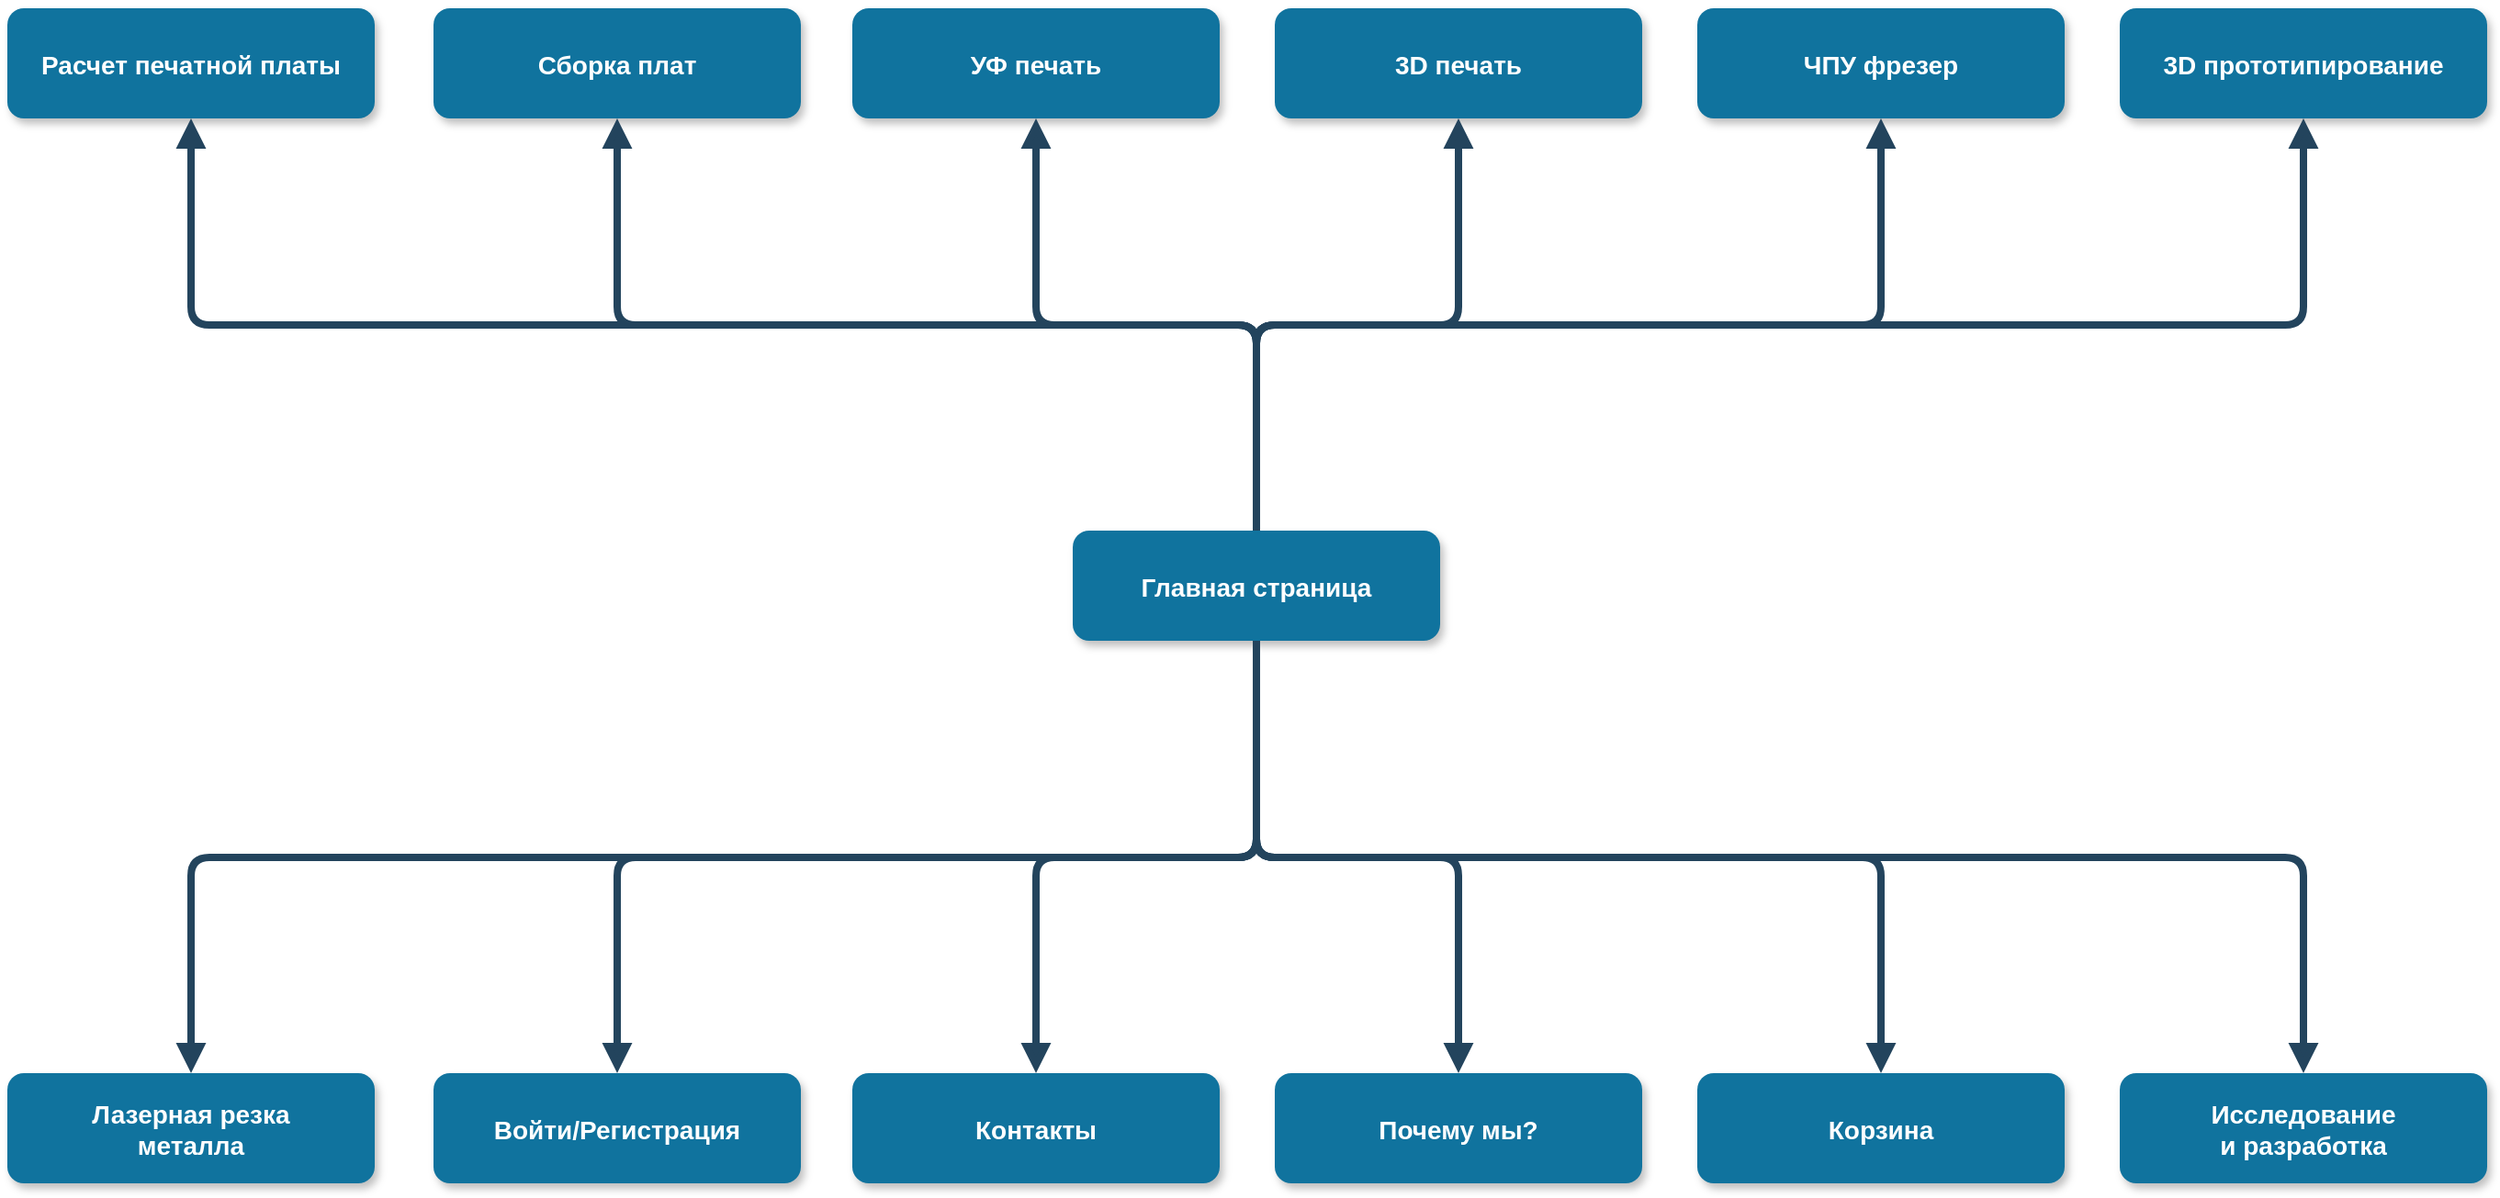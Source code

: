 <mxfile version="20.3.0" type="github">
  <diagram name="Page-1" id="97916047-d0de-89f5-080d-49f4d83e522f">
    <mxGraphModel dx="1943" dy="1066" grid="1" gridSize="10" guides="1" tooltips="1" connect="1" arrows="1" fold="1" page="1" pageScale="1.5" pageWidth="4681" pageHeight="3300" background="none" math="0" shadow="0">
      <root>
        <mxCell id="0" />
        <mxCell id="1" parent="0" />
        <mxCell id="2" value="Главная страница" style="rounded=1;fillColor=#10739E;strokeColor=none;shadow=1;gradientColor=none;fontStyle=1;fontColor=#FFFFFF;fontSize=14;" parent="1" vertex="1">
          <mxGeometry x="2630" y="1510" width="200" height="60" as="geometry" />
        </mxCell>
        <mxCell id="4" value="Войти/Регистрация" style="rounded=1;fillColor=#10739E;strokeColor=none;shadow=1;gradientColor=none;fontStyle=1;fontColor=#FFFFFF;fontSize=14;" parent="1" vertex="1">
          <mxGeometry x="2282" y="1805.5" width="200" height="60" as="geometry" />
        </mxCell>
        <mxCell id="5" value="Контакты" style="rounded=1;fillColor=#10739E;strokeColor=none;shadow=1;gradientColor=none;fontStyle=1;fontColor=#FFFFFF;fontSize=14;" parent="1" vertex="1">
          <mxGeometry x="2510" y="1805.5" width="200" height="60" as="geometry" />
        </mxCell>
        <mxCell id="6" value="Почему мы?" style="rounded=1;fillColor=#10739E;strokeColor=none;shadow=1;gradientColor=none;fontStyle=1;fontColor=#FFFFFF;fontSize=14;" parent="1" vertex="1">
          <mxGeometry x="2740" y="1805.5" width="200" height="60" as="geometry" />
        </mxCell>
        <mxCell id="30" value="" style="edgeStyle=elbowEdgeStyle;elbow=vertical;strokeWidth=4;endArrow=block;endFill=1;fontStyle=1;strokeColor=#23445D;exitX=0.5;exitY=1;exitDx=0;exitDy=0;" parent="1" source="2" target="5" edge="1">
          <mxGeometry x="2002" y="1405.5" width="100" height="100" as="geometry">
            <mxPoint x="2752.0" y="1645.5" as="sourcePoint" />
            <mxPoint x="2102" y="1405.5" as="targetPoint" />
          </mxGeometry>
        </mxCell>
        <mxCell id="31" value="" style="edgeStyle=elbowEdgeStyle;elbow=vertical;strokeWidth=4;endArrow=block;endFill=1;fontStyle=1;strokeColor=#23445D;exitX=0.5;exitY=1;exitDx=0;exitDy=0;" parent="1" source="2" target="4" edge="1">
          <mxGeometry x="2002" y="1405.5" width="100" height="100" as="geometry">
            <mxPoint x="2752.0" y="1645.5" as="sourcePoint" />
            <mxPoint x="2102" y="1405.5" as="targetPoint" />
          </mxGeometry>
        </mxCell>
        <mxCell id="32" value="" style="edgeStyle=elbowEdgeStyle;elbow=vertical;strokeWidth=4;endArrow=block;endFill=1;fontStyle=1;strokeColor=#23445D;exitX=0.5;exitY=1;exitDx=0;exitDy=0;" parent="1" source="2" target="6" edge="1">
          <mxGeometry x="2002" y="1405.5" width="100" height="100" as="geometry">
            <mxPoint x="2752.0" y="1645.5" as="sourcePoint" />
            <mxPoint x="2102" y="1405.5" as="targetPoint" />
          </mxGeometry>
        </mxCell>
        <mxCell id="a5nXKRKM5By3hz5gbfIK-55" value="Корзина" style="rounded=1;fillColor=#10739E;strokeColor=none;shadow=1;gradientColor=none;fontStyle=1;fontColor=#FFFFFF;fontSize=14;" vertex="1" parent="1">
          <mxGeometry x="2970" y="1805.5" width="200" height="60" as="geometry" />
        </mxCell>
        <mxCell id="a5nXKRKM5By3hz5gbfIK-56" value="" style="edgeStyle=elbowEdgeStyle;elbow=vertical;strokeWidth=4;endArrow=block;endFill=1;fontStyle=1;strokeColor=#23445D;exitX=0.5;exitY=1;exitDx=0;exitDy=0;entryX=0.5;entryY=0;entryDx=0;entryDy=0;" edge="1" parent="1" source="2" target="a5nXKRKM5By3hz5gbfIK-55">
          <mxGeometry x="2202" y="1385.5" width="100" height="100" as="geometry">
            <mxPoint x="2970.0" y="1550" as="sourcePoint" />
            <mxPoint x="3040" y="1675.5" as="targetPoint" />
          </mxGeometry>
        </mxCell>
        <mxCell id="a5nXKRKM5By3hz5gbfIK-57" value="Исследование&#xa;и разработка" style="rounded=1;fillColor=#10739E;strokeColor=none;shadow=1;gradientColor=none;fontStyle=1;fontColor=#FFFFFF;fontSize=14;" vertex="1" parent="1">
          <mxGeometry x="3200" y="1805.5" width="200" height="60" as="geometry" />
        </mxCell>
        <mxCell id="a5nXKRKM5By3hz5gbfIK-58" value="Лазерная резка&#xa;металла" style="rounded=1;fillColor=#10739E;strokeColor=none;shadow=1;gradientColor=none;fontStyle=1;fontColor=#FFFFFF;fontSize=14;" vertex="1" parent="1">
          <mxGeometry x="2050" y="1805.5" width="200" height="60" as="geometry" />
        </mxCell>
        <mxCell id="a5nXKRKM5By3hz5gbfIK-62" value="" style="edgeStyle=elbowEdgeStyle;elbow=vertical;strokeWidth=4;endArrow=block;endFill=1;fontStyle=1;strokeColor=#23445D;exitX=0.5;exitY=1;exitDx=0;exitDy=0;entryX=0.5;entryY=0;entryDx=0;entryDy=0;" edge="1" parent="1" source="2" target="a5nXKRKM5By3hz5gbfIK-57">
          <mxGeometry x="2352" y="1365.5" width="100" height="100" as="geometry">
            <mxPoint x="2880" y="1550" as="sourcePoint" />
            <mxPoint x="3220" y="1675.5" as="targetPoint" />
          </mxGeometry>
        </mxCell>
        <mxCell id="a5nXKRKM5By3hz5gbfIK-63" value="" style="edgeStyle=elbowEdgeStyle;elbow=vertical;strokeWidth=4;endArrow=block;endFill=1;fontStyle=1;strokeColor=#23445D;exitX=0.5;exitY=1;exitDx=0;exitDy=0;entryX=0.5;entryY=0;entryDx=0;entryDy=0;" edge="1" parent="1" source="2" target="a5nXKRKM5By3hz5gbfIK-58">
          <mxGeometry x="1872" y="1405.5" width="100" height="100" as="geometry">
            <mxPoint x="2600" y="1570" as="sourcePoint" />
            <mxPoint x="2252" y="1695.5" as="targetPoint" />
          </mxGeometry>
        </mxCell>
        <mxCell id="a5nXKRKM5By3hz5gbfIK-64" value="Сборка плат" style="rounded=1;fillColor=#10739E;strokeColor=none;shadow=1;gradientColor=none;fontStyle=1;fontColor=#FFFFFF;fontSize=14;" vertex="1" parent="1">
          <mxGeometry x="2282" y="1225.5" width="200" height="60" as="geometry" />
        </mxCell>
        <mxCell id="a5nXKRKM5By3hz5gbfIK-65" value="УФ печать" style="rounded=1;fillColor=#10739E;strokeColor=none;shadow=1;gradientColor=none;fontStyle=1;fontColor=#FFFFFF;fontSize=14;" vertex="1" parent="1">
          <mxGeometry x="2510" y="1225.5" width="200" height="60" as="geometry" />
        </mxCell>
        <mxCell id="a5nXKRKM5By3hz5gbfIK-66" value="3D печать" style="rounded=1;fillColor=#10739E;strokeColor=none;shadow=1;gradientColor=none;fontStyle=1;fontColor=#FFFFFF;fontSize=14;" vertex="1" parent="1">
          <mxGeometry x="2740" y="1225.5" width="200" height="60" as="geometry" />
        </mxCell>
        <mxCell id="a5nXKRKM5By3hz5gbfIK-67" value="" style="edgeStyle=elbowEdgeStyle;elbow=vertical;strokeWidth=4;endArrow=block;endFill=1;fontStyle=1;strokeColor=#23445D;" edge="1" parent="1" target="a5nXKRKM5By3hz5gbfIK-65">
          <mxGeometry x="2002" y="1095.5" width="100" height="100" as="geometry">
            <mxPoint x="2730" y="1510" as="sourcePoint" />
            <mxPoint x="2102" y="1095.5" as="targetPoint" />
          </mxGeometry>
        </mxCell>
        <mxCell id="a5nXKRKM5By3hz5gbfIK-68" value="" style="edgeStyle=elbowEdgeStyle;elbow=vertical;strokeWidth=4;endArrow=block;endFill=1;fontStyle=1;strokeColor=#23445D;exitX=0.5;exitY=0;exitDx=0;exitDy=0;" edge="1" parent="1" target="a5nXKRKM5By3hz5gbfIK-64" source="2">
          <mxGeometry x="2002" y="1095.5" width="100" height="100" as="geometry">
            <mxPoint x="2540" y="1490" as="sourcePoint" />
            <mxPoint x="2102" y="1095.5" as="targetPoint" />
          </mxGeometry>
        </mxCell>
        <mxCell id="a5nXKRKM5By3hz5gbfIK-69" value="" style="edgeStyle=elbowEdgeStyle;elbow=vertical;strokeWidth=4;endArrow=block;endFill=1;fontStyle=1;strokeColor=#23445D;entryX=0.5;entryY=1;entryDx=0;entryDy=0;exitX=0.5;exitY=0;exitDx=0;exitDy=0;" edge="1" parent="1" target="a5nXKRKM5By3hz5gbfIK-66" source="2">
          <mxGeometry x="2002" y="1095.5" width="100" height="100" as="geometry">
            <mxPoint x="2730" y="1500" as="sourcePoint" />
            <mxPoint x="2860" y="1370" as="targetPoint" />
          </mxGeometry>
        </mxCell>
        <mxCell id="a5nXKRKM5By3hz5gbfIK-70" value="ЧПУ фрезер" style="rounded=1;fillColor=#10739E;strokeColor=none;shadow=1;gradientColor=none;fontStyle=1;fontColor=#FFFFFF;fontSize=14;" vertex="1" parent="1">
          <mxGeometry x="2970" y="1225.5" width="200" height="60" as="geometry" />
        </mxCell>
        <mxCell id="a5nXKRKM5By3hz5gbfIK-71" value="" style="edgeStyle=elbowEdgeStyle;elbow=vertical;strokeWidth=4;endArrow=block;endFill=1;fontStyle=1;strokeColor=#23445D;exitX=0.5;exitY=0;exitDx=0;exitDy=0;entryX=0.5;entryY=1;entryDx=0;entryDy=0;" edge="1" parent="1" target="a5nXKRKM5By3hz5gbfIK-70" source="2">
          <mxGeometry x="2202" y="1075.5" width="100" height="100" as="geometry">
            <mxPoint x="2730" y="1260" as="sourcePoint" />
            <mxPoint x="3070" y="1440" as="targetPoint" />
          </mxGeometry>
        </mxCell>
        <mxCell id="a5nXKRKM5By3hz5gbfIK-72" value="3D прототипирование" style="rounded=1;fillColor=#10739E;strokeColor=none;shadow=1;gradientColor=none;fontStyle=1;fontColor=#FFFFFF;fontSize=14;" vertex="1" parent="1">
          <mxGeometry x="3200" y="1225.5" width="200" height="60" as="geometry" />
        </mxCell>
        <mxCell id="a5nXKRKM5By3hz5gbfIK-73" value="Расчет печатной платы" style="rounded=1;fillColor=#10739E;strokeColor=none;shadow=1;gradientColor=none;fontStyle=1;fontColor=#FFFFFF;fontSize=14;" vertex="1" parent="1">
          <mxGeometry x="2050" y="1225.5" width="200" height="60" as="geometry" />
        </mxCell>
        <mxCell id="a5nXKRKM5By3hz5gbfIK-76" value="" style="edgeStyle=elbowEdgeStyle;elbow=vertical;strokeWidth=4;endArrow=block;endFill=1;fontStyle=1;strokeColor=#23445D;exitX=0.5;exitY=0;exitDx=0;exitDy=0;entryX=0.5;entryY=1;entryDx=0;entryDy=0;" edge="1" parent="1" target="a5nXKRKM5By3hz5gbfIK-72" source="2">
          <mxGeometry x="2352" y="1055.5" width="100" height="100" as="geometry">
            <mxPoint x="2730" y="1260" as="sourcePoint" />
            <mxPoint x="3300" y="1370" as="targetPoint" />
          </mxGeometry>
        </mxCell>
        <mxCell id="a5nXKRKM5By3hz5gbfIK-77" value="" style="edgeStyle=elbowEdgeStyle;elbow=vertical;strokeWidth=4;endArrow=block;endFill=1;fontStyle=1;strokeColor=#23445D;exitX=0.5;exitY=0;exitDx=0;exitDy=0;entryX=0.5;entryY=1;entryDx=0;entryDy=0;" edge="1" parent="1" target="a5nXKRKM5By3hz5gbfIK-73" source="2">
          <mxGeometry x="1872" y="1095.5" width="100" height="100" as="geometry">
            <mxPoint x="2340" y="1520" as="sourcePoint" />
            <mxPoint x="2150" y="1360" as="targetPoint" />
          </mxGeometry>
        </mxCell>
      </root>
    </mxGraphModel>
  </diagram>
</mxfile>
